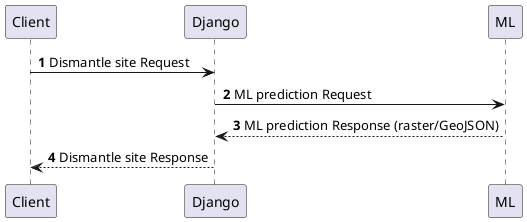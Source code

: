 @startuml
'https://plantuml.com/sequence-diagram

autonumber

participant Client as cl
participant Django as dj
participant ML as ml

cl -> dj: Dismantle site Request
dj -> ml: ML prediction Request
dj <-- ml: ML prediction Response (raster/GeoJSON)
cl <-- dj: Dismantle site Response


@enduml